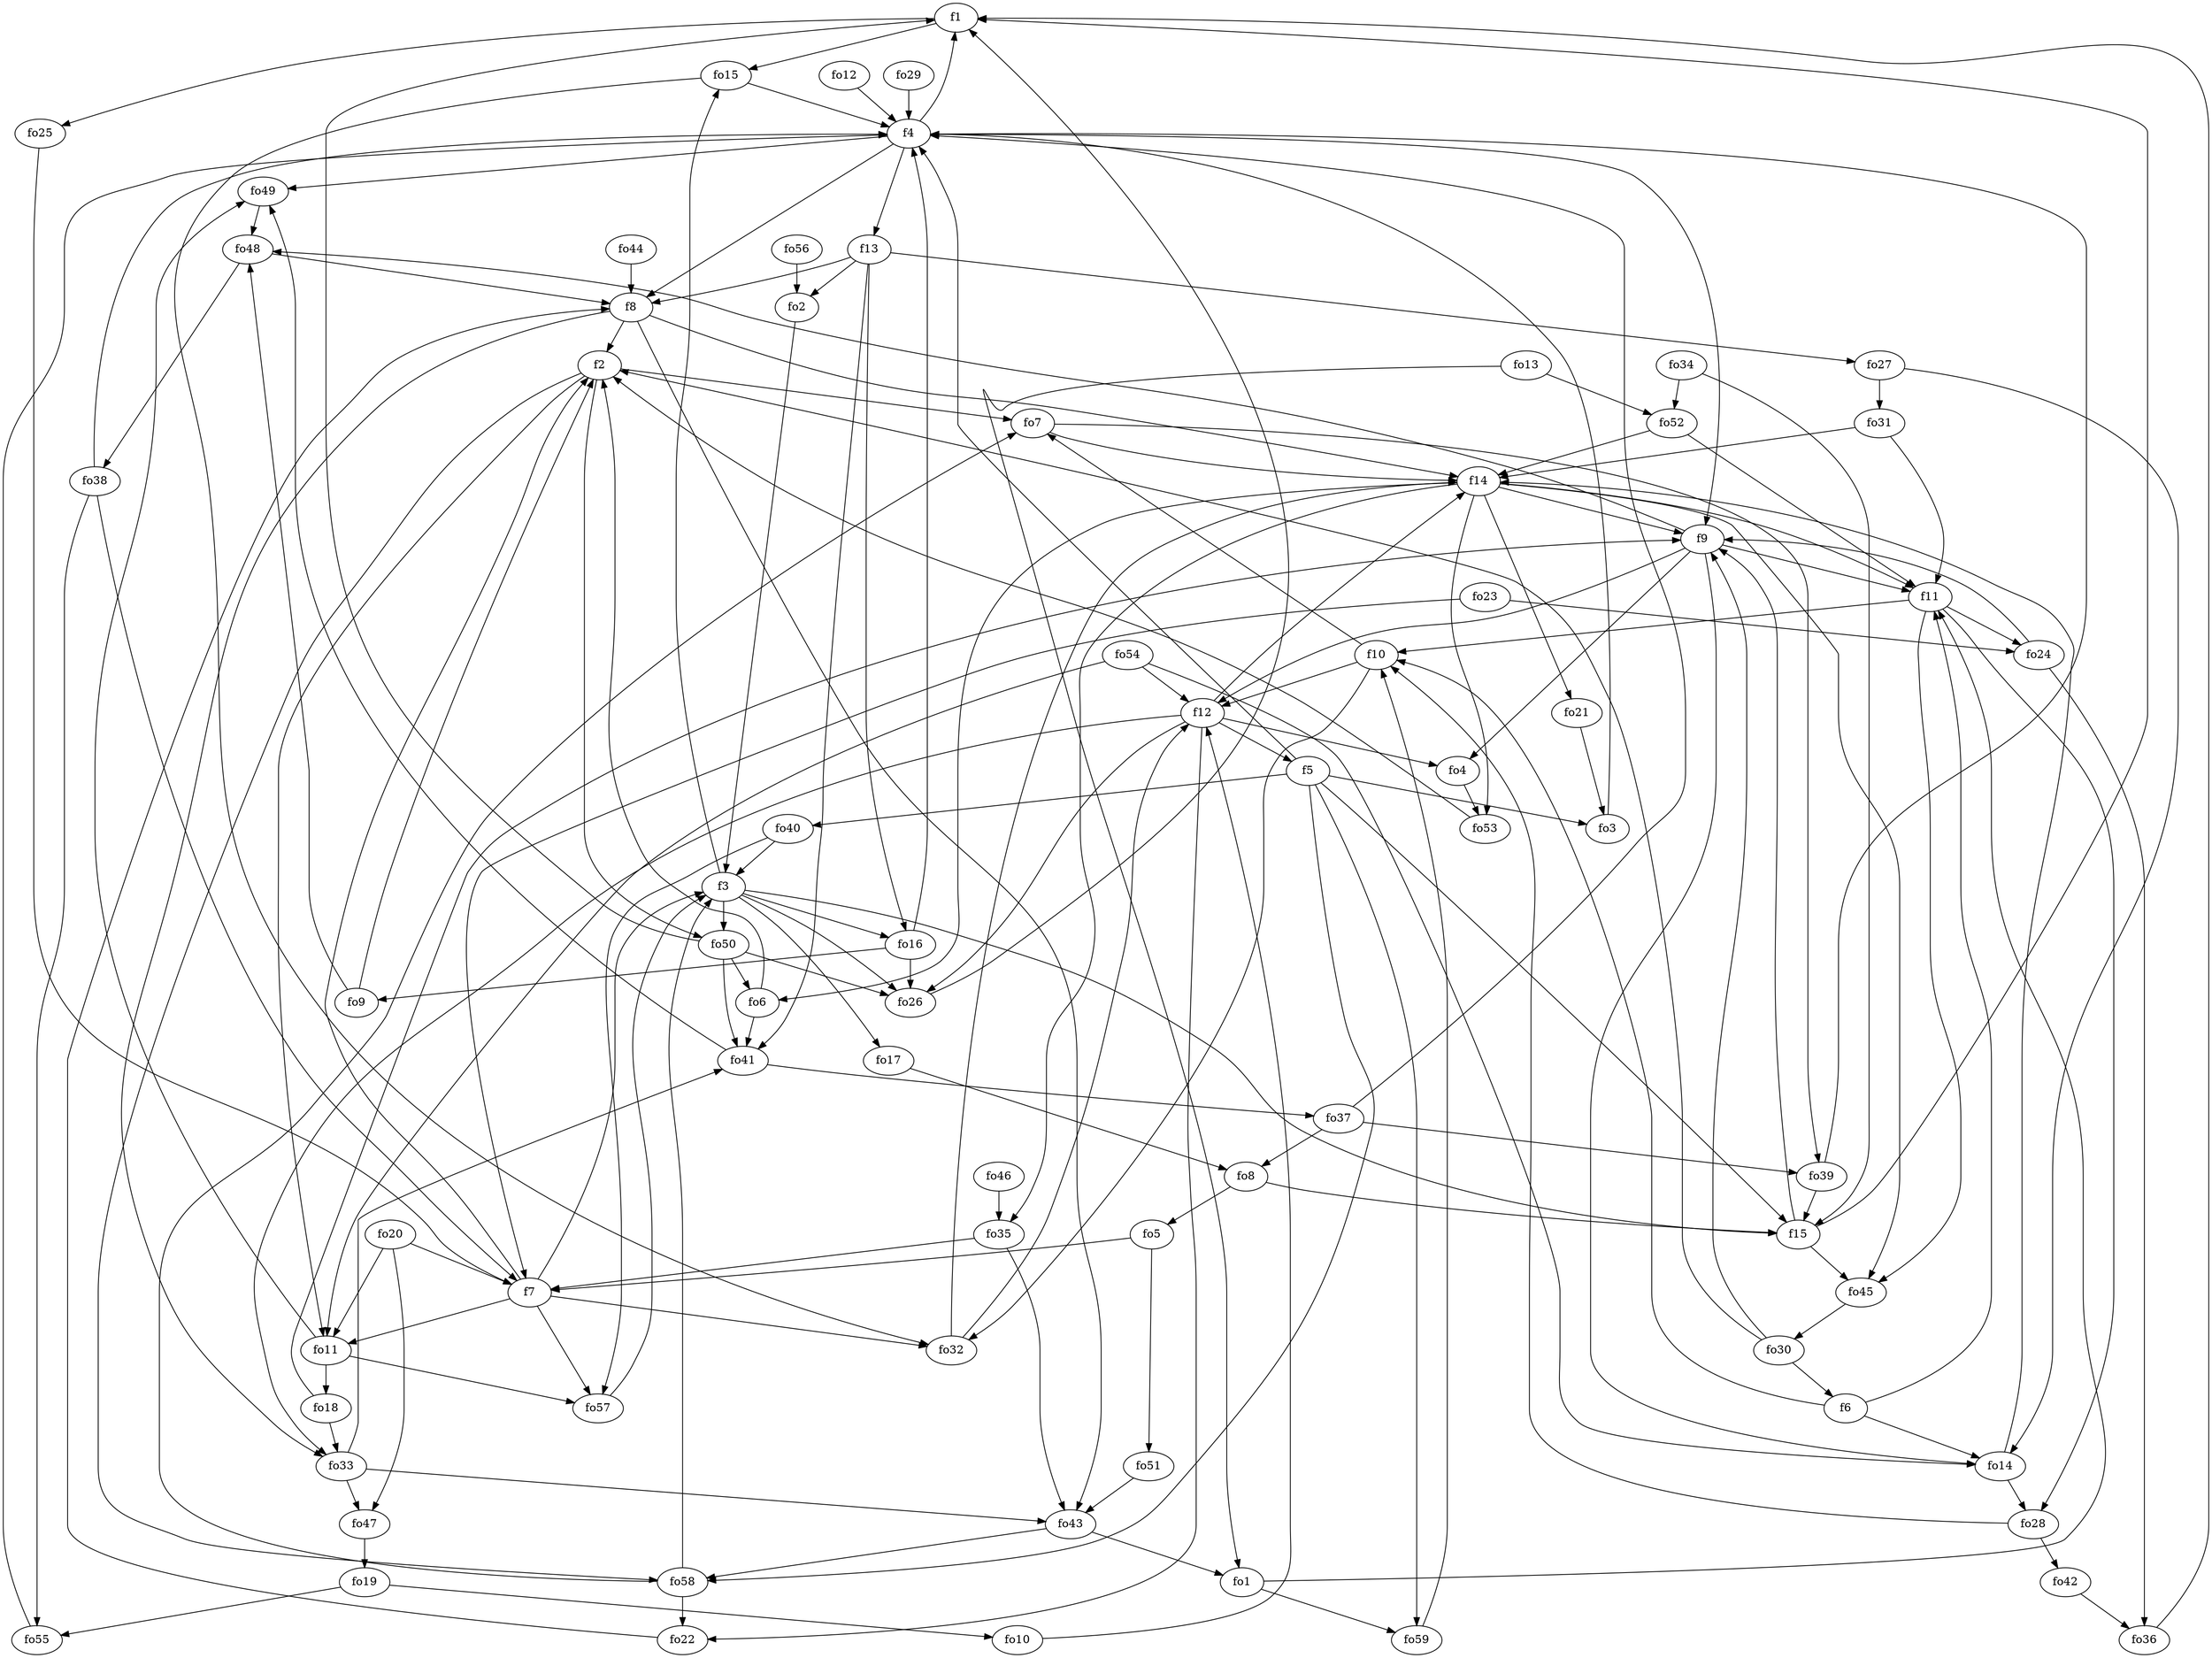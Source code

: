 strict digraph  {
f1;
f2;
f3;
f4;
f5;
f6;
f7;
f8;
f9;
f10;
f11;
f12;
f13;
f14;
f15;
fo1;
fo2;
fo3;
fo4;
fo5;
fo6;
fo7;
fo8;
fo9;
fo10;
fo11;
fo12;
fo13;
fo14;
fo15;
fo16;
fo17;
fo18;
fo19;
fo20;
fo21;
fo22;
fo23;
fo24;
fo25;
fo26;
fo27;
fo28;
fo29;
fo30;
fo31;
fo32;
fo33;
fo34;
fo35;
fo36;
fo37;
fo38;
fo39;
fo40;
fo41;
fo42;
fo43;
fo44;
fo45;
fo46;
fo47;
fo48;
fo49;
fo50;
fo51;
fo52;
fo53;
fo54;
fo55;
fo56;
fo57;
fo58;
fo59;
f1 -> fo25  [weight=2];
f1 -> fo15  [weight=2];
f2 -> fo7  [weight=2];
f2 -> fo11  [weight=2];
f2 -> fo58  [weight=2];
f2 -> fo50  [weight=2];
f3 -> fo17  [weight=2];
f3 -> f15  [weight=2];
f3 -> fo15  [weight=2];
f3 -> fo26  [weight=2];
f3 -> fo50  [weight=2];
f3 -> fo16  [weight=2];
f4 -> fo49  [weight=2];
f4 -> f13  [weight=2];
f4 -> f8  [weight=2];
f4 -> f9  [weight=2];
f4 -> f1  [weight=2];
f5 -> f15  [weight=2];
f5 -> fo3  [weight=2];
f5 -> f4  [weight=2];
f5 -> fo40  [weight=2];
f5 -> fo58  [weight=2];
f5 -> fo59  [weight=2];
f6 -> f11  [weight=2];
f6 -> f10  [weight=2];
f6 -> fo14  [weight=2];
f7 -> fo11  [weight=2];
f7 -> fo32  [weight=2];
f7 -> f2  [weight=2];
f7 -> fo57  [weight=2];
f7 -> f3  [weight=2];
f8 -> fo43  [weight=2];
f8 -> f2  [weight=2];
f8 -> f14  [weight=2];
f8 -> fo33  [weight=2];
f9 -> fo48  [weight=2];
f9 -> f12  [weight=2];
f9 -> f11  [weight=2];
f9 -> fo14  [weight=2];
f9 -> fo4  [weight=2];
f10 -> fo7  [weight=2];
f10 -> fo32  [weight=2];
f10 -> f12  [weight=2];
f11 -> f10  [weight=2];
f11 -> fo28  [weight=2];
f11 -> fo45  [weight=2];
f11 -> fo24  [weight=2];
f12 -> f14  [weight=2];
f12 -> fo4  [weight=2];
f12 -> fo22  [weight=2];
f12 -> f5  [weight=2];
f12 -> fo26  [weight=2];
f12 -> fo33  [weight=2];
f13 -> fo2  [weight=2];
f13 -> fo16  [weight=2];
f13 -> fo41  [weight=2];
f13 -> fo27  [weight=2];
f13 -> f8  [weight=2];
f14 -> fo45  [weight=2];
f14 -> fo35  [weight=2];
f14 -> fo53  [weight=2];
f14 -> f11  [weight=2];
f14 -> fo6  [weight=2];
f14 -> fo21  [weight=2];
f14 -> f9  [weight=2];
f15 -> f1  [weight=2];
f15 -> fo45  [weight=2];
f15 -> f9  [weight=2];
fo1 -> fo59  [weight=2];
fo1 -> f11  [weight=2];
fo2 -> f3  [weight=2];
fo3 -> f4  [weight=2];
fo4 -> fo53  [weight=2];
fo5 -> f7  [weight=2];
fo5 -> fo51  [weight=2];
fo6 -> f2  [weight=2];
fo6 -> fo41  [weight=2];
fo7 -> fo39  [weight=2];
fo7 -> f14  [weight=2];
fo8 -> fo5  [weight=2];
fo8 -> f15  [weight=2];
fo9 -> fo48  [weight=2];
fo9 -> f2  [weight=2];
fo10 -> f12  [weight=2];
fo11 -> fo18  [weight=2];
fo11 -> fo57  [weight=2];
fo11 -> fo49  [weight=2];
fo12 -> f4  [weight=2];
fo13 -> fo52  [weight=2];
fo13 -> fo1  [weight=2];
fo14 -> fo28  [weight=2];
fo14 -> f14  [weight=2];
fo15 -> f4  [weight=2];
fo15 -> fo32  [weight=2];
fo16 -> f4  [weight=2];
fo16 -> fo9  [weight=2];
fo16 -> fo26  [weight=2];
fo17 -> fo8  [weight=2];
fo18 -> fo33  [weight=2];
fo18 -> f9  [weight=2];
fo19 -> fo55  [weight=2];
fo19 -> fo10  [weight=2];
fo20 -> fo11  [weight=2];
fo20 -> fo47  [weight=2];
fo20 -> f7  [weight=2];
fo21 -> fo3  [weight=2];
fo22 -> f8  [weight=2];
fo23 -> fo24  [weight=2];
fo23 -> f7  [weight=2];
fo24 -> f9  [weight=2];
fo24 -> fo36  [weight=2];
fo25 -> f7  [weight=2];
fo26 -> f1  [weight=2];
fo27 -> fo14  [weight=2];
fo27 -> fo31  [weight=2];
fo28 -> f10  [weight=2];
fo28 -> fo42  [weight=2];
fo29 -> f4  [weight=2];
fo30 -> f9  [weight=2];
fo30 -> f2  [weight=2];
fo30 -> f6  [weight=2];
fo31 -> f11  [weight=2];
fo31 -> f14  [weight=2];
fo32 -> f14  [weight=2];
fo32 -> f12  [weight=2];
fo33 -> fo41  [weight=2];
fo33 -> fo43  [weight=2];
fo33 -> fo47  [weight=2];
fo34 -> f15  [weight=2];
fo34 -> fo52  [weight=2];
fo35 -> fo43  [weight=2];
fo35 -> f7  [weight=2];
fo36 -> f1  [weight=2];
fo37 -> f4  [weight=2];
fo37 -> fo8  [weight=2];
fo37 -> fo39  [weight=2];
fo38 -> f7  [weight=2];
fo38 -> f4  [weight=2];
fo38 -> fo55  [weight=2];
fo39 -> f4  [weight=2];
fo39 -> f15  [weight=2];
fo40 -> fo57  [weight=2];
fo40 -> f3  [weight=2];
fo41 -> fo37  [weight=2];
fo41 -> fo49  [weight=2];
fo42 -> fo36  [weight=2];
fo43 -> fo58  [weight=2];
fo43 -> fo1  [weight=2];
fo44 -> f8  [weight=2];
fo45 -> fo30  [weight=2];
fo46 -> fo35  [weight=2];
fo47 -> fo19  [weight=2];
fo48 -> fo38  [weight=2];
fo48 -> f8  [weight=2];
fo49 -> fo48  [weight=2];
fo50 -> f1  [weight=2];
fo50 -> fo41  [weight=2];
fo50 -> fo6  [weight=2];
fo50 -> fo26  [weight=2];
fo51 -> fo43  [weight=2];
fo52 -> f14  [weight=2];
fo52 -> f11  [weight=2];
fo53 -> f2  [weight=2];
fo54 -> fo14  [weight=2];
fo54 -> f12  [weight=2];
fo54 -> fo11  [weight=2];
fo55 -> f4  [weight=2];
fo56 -> fo2  [weight=2];
fo57 -> f3  [weight=2];
fo58 -> f3  [weight=2];
fo58 -> fo7  [weight=2];
fo58 -> fo22  [weight=2];
fo59 -> f10  [weight=2];
}

